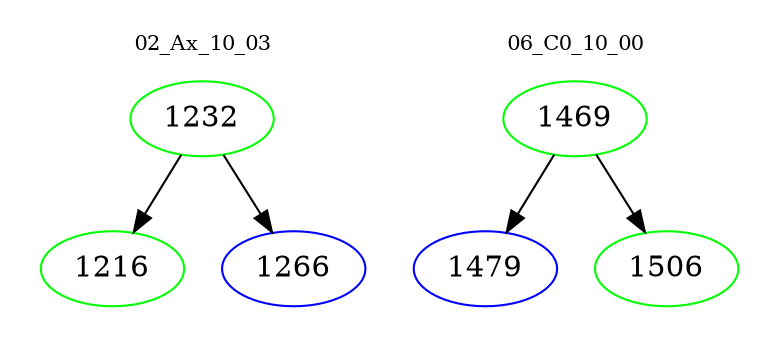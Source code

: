 digraph{
subgraph cluster_0 {
color = white
label = "02_Ax_10_03";
fontsize=10;
T0_1232 [label="1232", color="green"]
T0_1232 -> T0_1216 [color="black"]
T0_1216 [label="1216", color="green"]
T0_1232 -> T0_1266 [color="black"]
T0_1266 [label="1266", color="blue"]
}
subgraph cluster_1 {
color = white
label = "06_C0_10_00";
fontsize=10;
T1_1469 [label="1469", color="green"]
T1_1469 -> T1_1479 [color="black"]
T1_1479 [label="1479", color="blue"]
T1_1469 -> T1_1506 [color="black"]
T1_1506 [label="1506", color="green"]
}
}
